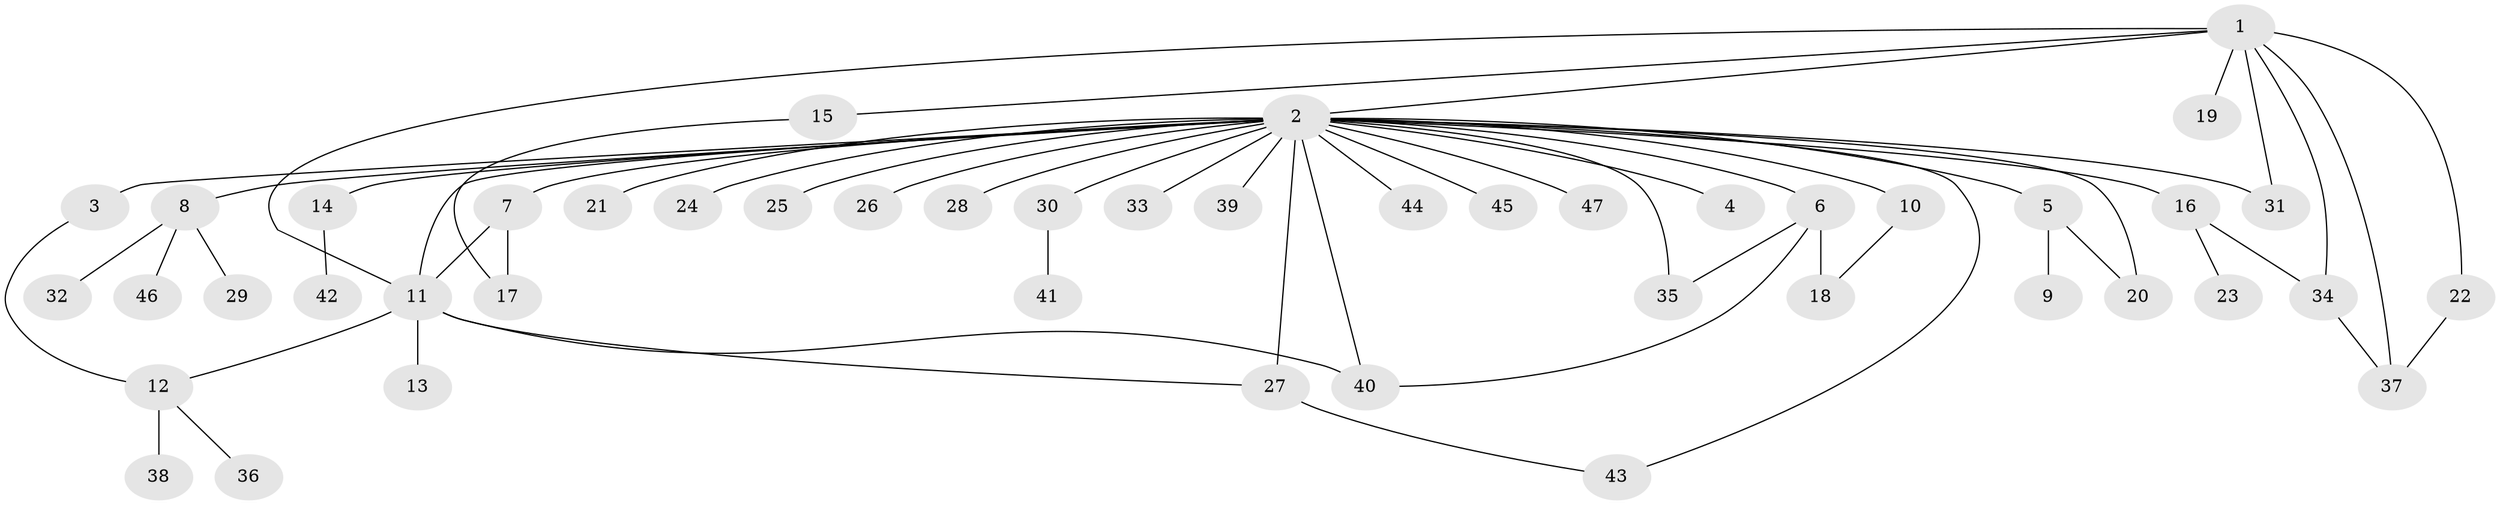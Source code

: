 // original degree distribution, {10: 0.010869565217391304, 35: 0.010869565217391304, 3: 0.07608695652173914, 1: 0.4891304347826087, 2: 0.2826086956521739, 7: 0.010869565217391304, 6: 0.05434782608695652, 4: 0.043478260869565216, 5: 0.021739130434782608}
// Generated by graph-tools (version 1.1) at 2025/35/03/09/25 02:35:29]
// undirected, 47 vertices, 61 edges
graph export_dot {
graph [start="1"]
  node [color=gray90,style=filled];
  1;
  2;
  3;
  4;
  5;
  6;
  7;
  8;
  9;
  10;
  11;
  12;
  13;
  14;
  15;
  16;
  17;
  18;
  19;
  20;
  21;
  22;
  23;
  24;
  25;
  26;
  27;
  28;
  29;
  30;
  31;
  32;
  33;
  34;
  35;
  36;
  37;
  38;
  39;
  40;
  41;
  42;
  43;
  44;
  45;
  46;
  47;
  1 -- 2 [weight=1.0];
  1 -- 11 [weight=1.0];
  1 -- 15 [weight=1.0];
  1 -- 19 [weight=1.0];
  1 -- 22 [weight=1.0];
  1 -- 31 [weight=1.0];
  1 -- 34 [weight=1.0];
  1 -- 37 [weight=1.0];
  2 -- 3 [weight=2.0];
  2 -- 4 [weight=1.0];
  2 -- 5 [weight=1.0];
  2 -- 6 [weight=1.0];
  2 -- 7 [weight=1.0];
  2 -- 8 [weight=1.0];
  2 -- 10 [weight=1.0];
  2 -- 11 [weight=2.0];
  2 -- 14 [weight=1.0];
  2 -- 16 [weight=1.0];
  2 -- 20 [weight=2.0];
  2 -- 21 [weight=1.0];
  2 -- 24 [weight=1.0];
  2 -- 25 [weight=1.0];
  2 -- 26 [weight=1.0];
  2 -- 27 [weight=1.0];
  2 -- 28 [weight=1.0];
  2 -- 30 [weight=1.0];
  2 -- 31 [weight=1.0];
  2 -- 33 [weight=1.0];
  2 -- 35 [weight=1.0];
  2 -- 39 [weight=1.0];
  2 -- 40 [weight=1.0];
  2 -- 43 [weight=1.0];
  2 -- 44 [weight=1.0];
  2 -- 45 [weight=1.0];
  2 -- 47 [weight=1.0];
  3 -- 12 [weight=1.0];
  5 -- 9 [weight=5.0];
  5 -- 20 [weight=1.0];
  6 -- 18 [weight=4.0];
  6 -- 35 [weight=1.0];
  6 -- 40 [weight=1.0];
  7 -- 11 [weight=1.0];
  7 -- 17 [weight=3.0];
  8 -- 29 [weight=1.0];
  8 -- 32 [weight=1.0];
  8 -- 46 [weight=1.0];
  10 -- 18 [weight=1.0];
  11 -- 12 [weight=1.0];
  11 -- 13 [weight=1.0];
  11 -- 27 [weight=1.0];
  11 -- 40 [weight=1.0];
  12 -- 36 [weight=1.0];
  12 -- 38 [weight=2.0];
  14 -- 42 [weight=1.0];
  15 -- 17 [weight=1.0];
  16 -- 23 [weight=4.0];
  16 -- 34 [weight=1.0];
  22 -- 37 [weight=2.0];
  27 -- 43 [weight=1.0];
  30 -- 41 [weight=3.0];
  34 -- 37 [weight=2.0];
}
